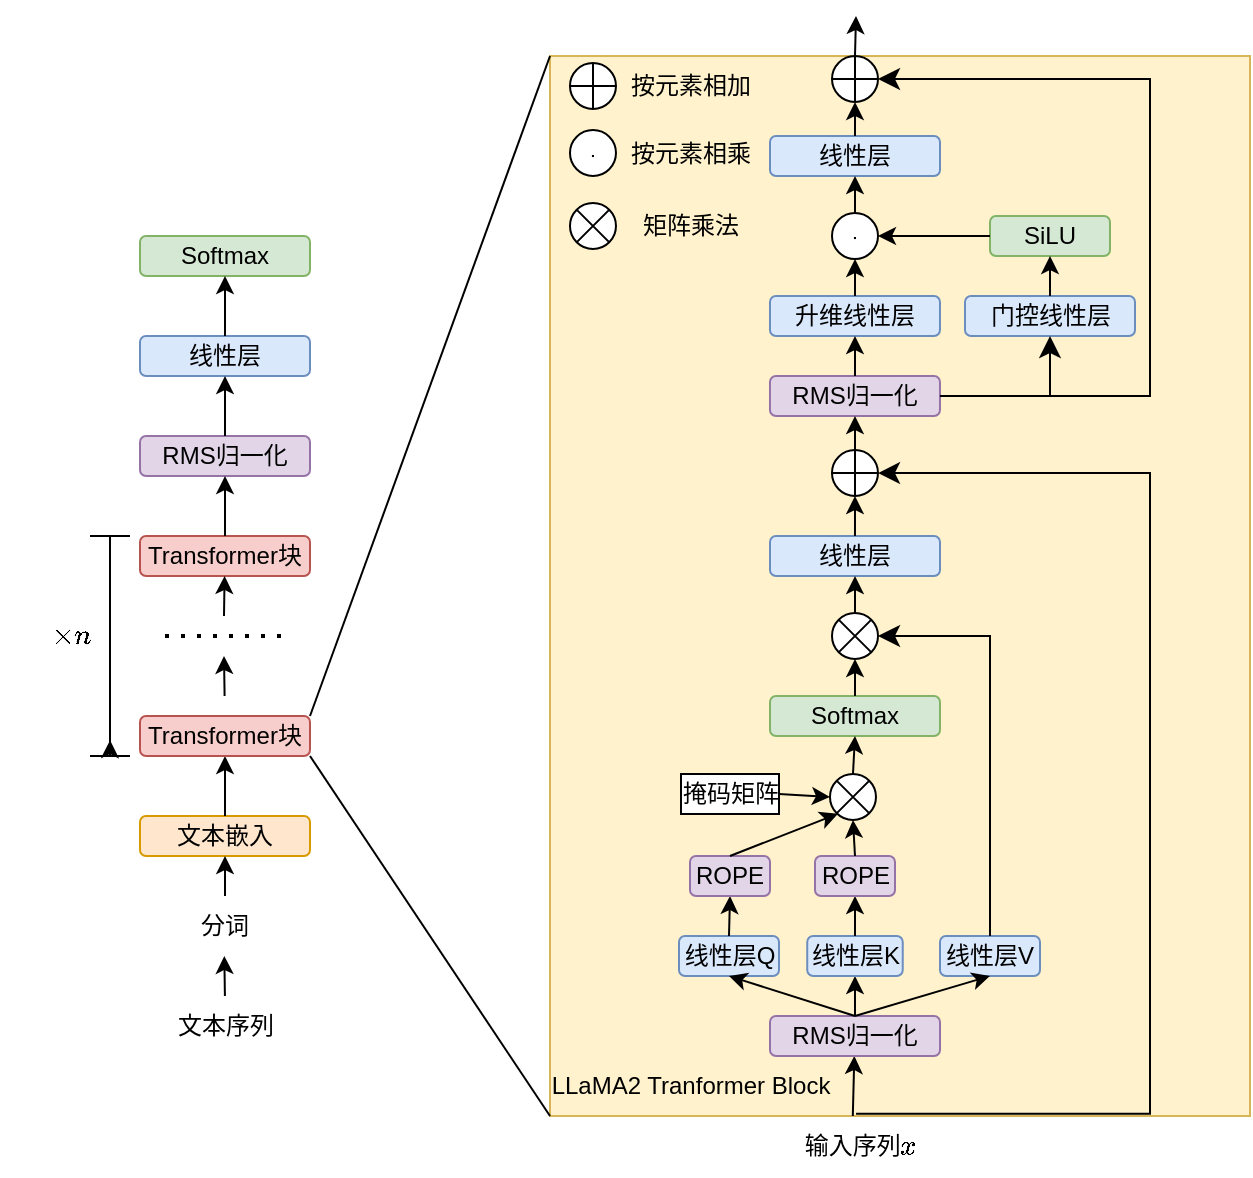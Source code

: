 <mxfile version="24.0.7" type="github">
  <diagram name="第 1 页" id="TnP6nja6smuP0p-oWf90">
    <mxGraphModel dx="1262" dy="714" grid="1" gridSize="10" guides="1" tooltips="1" connect="1" arrows="1" fold="1" page="1" pageScale="1" pageWidth="827" pageHeight="1169" math="1" shadow="0">
      <root>
        <mxCell id="0" />
        <mxCell id="1" parent="0" />
        <mxCell id="sZdEJVB9sNK9TB-2Sg2r-113" value="" style="rounded=0;whiteSpace=wrap;html=1;fillColor=#fff2cc;strokeColor=#d6b656;" vertex="1" parent="1">
          <mxGeometry x="350" y="230" width="350" height="530" as="geometry" />
        </mxCell>
        <mxCell id="sZdEJVB9sNK9TB-2Sg2r-1" value="文本嵌入" style="rounded=1;whiteSpace=wrap;html=1;fillColor=#ffe6cc;strokeColor=#d79b00;" vertex="1" parent="1">
          <mxGeometry x="145" y="610" width="85" height="20" as="geometry" />
        </mxCell>
        <mxCell id="sZdEJVB9sNK9TB-2Sg2r-3" value="文本序列" style="text;html=1;align=center;verticalAlign=middle;whiteSpace=wrap;rounded=0;" vertex="1" parent="1">
          <mxGeometry x="157.5" y="700" width="60" height="30" as="geometry" />
        </mxCell>
        <mxCell id="sZdEJVB9sNK9TB-2Sg2r-8" value="" style="edgeStyle=orthogonalEdgeStyle;rounded=0;orthogonalLoop=1;jettySize=auto;html=1;exitX=0.5;exitY=0;exitDx=0;exitDy=0;entryX=0.5;entryY=1;entryDx=0;entryDy=0;" edge="1" parent="1" source="sZdEJVB9sNK9TB-2Sg2r-1" target="sZdEJVB9sNK9TB-2Sg2r-7">
          <mxGeometry relative="1" as="geometry">
            <mxPoint x="370" y="615" as="sourcePoint" />
            <mxPoint x="370" y="530" as="targetPoint" />
          </mxGeometry>
        </mxCell>
        <mxCell id="sZdEJVB9sNK9TB-2Sg2r-5" value="分词" style="text;html=1;align=center;verticalAlign=middle;whiteSpace=wrap;rounded=0;" vertex="1" parent="1">
          <mxGeometry x="165" y="650" width="45" height="30" as="geometry" />
        </mxCell>
        <mxCell id="sZdEJVB9sNK9TB-2Sg2r-6" value="" style="endArrow=classic;html=1;rounded=0;exitX=0.5;exitY=0;exitDx=0;exitDy=0;entryX=0.5;entryY=1;entryDx=0;entryDy=0;" edge="1" parent="1" source="sZdEJVB9sNK9TB-2Sg2r-5" target="sZdEJVB9sNK9TB-2Sg2r-1">
          <mxGeometry width="50" height="50" relative="1" as="geometry">
            <mxPoint x="340" y="580" as="sourcePoint" />
            <mxPoint x="390" y="530" as="targetPoint" />
          </mxGeometry>
        </mxCell>
        <mxCell id="sZdEJVB9sNK9TB-2Sg2r-7" value="Transformer块" style="rounded=1;whiteSpace=wrap;html=1;fillColor=#f8cecc;strokeColor=#b85450;" vertex="1" parent="1">
          <mxGeometry x="145" y="560" width="85" height="20" as="geometry" />
        </mxCell>
        <mxCell id="sZdEJVB9sNK9TB-2Sg2r-9" value="Transformer块" style="rounded=1;whiteSpace=wrap;html=1;fillColor=#f8cecc;strokeColor=#b85450;" vertex="1" parent="1">
          <mxGeometry x="145" y="470" width="85" height="20" as="geometry" />
        </mxCell>
        <mxCell id="sZdEJVB9sNK9TB-2Sg2r-10" value="" style="edgeStyle=orthogonalEdgeStyle;rounded=0;orthogonalLoop=1;jettySize=auto;html=1;exitX=0.5;exitY=0;exitDx=0;exitDy=0;" edge="1" parent="1">
          <mxGeometry relative="1" as="geometry">
            <mxPoint x="187.3" y="550" as="sourcePoint" />
            <mxPoint x="187" y="530" as="targetPoint" />
          </mxGeometry>
        </mxCell>
        <mxCell id="sZdEJVB9sNK9TB-2Sg2r-11" value="" style="endArrow=none;dashed=1;html=1;dashPattern=1 3;strokeWidth=2;rounded=0;" edge="1" parent="1">
          <mxGeometry width="50" height="50" relative="1" as="geometry">
            <mxPoint x="157.5" y="520" as="sourcePoint" />
            <mxPoint x="217.5" y="520" as="targetPoint" />
          </mxGeometry>
        </mxCell>
        <mxCell id="sZdEJVB9sNK9TB-2Sg2r-12" value="" style="edgeStyle=orthogonalEdgeStyle;rounded=0;orthogonalLoop=1;jettySize=auto;html=1;entryX=0.5;entryY=1;entryDx=0;entryDy=0;" edge="1" parent="1">
          <mxGeometry relative="1" as="geometry">
            <mxPoint x="187" y="510" as="sourcePoint" />
            <mxPoint x="187.3" y="490" as="targetPoint" />
          </mxGeometry>
        </mxCell>
        <mxCell id="sZdEJVB9sNK9TB-2Sg2r-15" value="RMS归一化" style="rounded=1;whiteSpace=wrap;html=1;fillColor=#e1d5e7;strokeColor=#9673a6;" vertex="1" parent="1">
          <mxGeometry x="145" y="420" width="85" height="20" as="geometry" />
        </mxCell>
        <mxCell id="sZdEJVB9sNK9TB-2Sg2r-17" value="线性层" style="rounded=1;whiteSpace=wrap;html=1;fillColor=#dae8fc;strokeColor=#6c8ebf;" vertex="1" parent="1">
          <mxGeometry x="145" y="370" width="85" height="20" as="geometry" />
        </mxCell>
        <mxCell id="sZdEJVB9sNK9TB-2Sg2r-18" value="Softmax" style="rounded=1;whiteSpace=wrap;html=1;fillColor=#d5e8d4;strokeColor=#82b366;" vertex="1" parent="1">
          <mxGeometry x="145" y="320" width="85" height="20" as="geometry" />
        </mxCell>
        <mxCell id="sZdEJVB9sNK9TB-2Sg2r-19" value="" style="edgeStyle=orthogonalEdgeStyle;rounded=0;orthogonalLoop=1;jettySize=auto;html=1;exitX=0.5;exitY=0;exitDx=0;exitDy=0;entryX=0.5;entryY=1;entryDx=0;entryDy=0;" edge="1" parent="1" source="sZdEJVB9sNK9TB-2Sg2r-15" target="sZdEJVB9sNK9TB-2Sg2r-17">
          <mxGeometry relative="1" as="geometry">
            <mxPoint x="330" y="305" as="sourcePoint" />
            <mxPoint x="330.29" y="270" as="targetPoint" />
          </mxGeometry>
        </mxCell>
        <mxCell id="sZdEJVB9sNK9TB-2Sg2r-20" value="" style="edgeStyle=orthogonalEdgeStyle;rounded=0;orthogonalLoop=1;jettySize=auto;html=1;exitX=0.5;exitY=0;exitDx=0;exitDy=0;entryX=0.5;entryY=1;entryDx=0;entryDy=0;" edge="1" parent="1" source="sZdEJVB9sNK9TB-2Sg2r-17" target="sZdEJVB9sNK9TB-2Sg2r-18">
          <mxGeometry relative="1" as="geometry">
            <mxPoint x="205" y="330" as="sourcePoint" />
            <mxPoint x="205" y="305" as="targetPoint" />
          </mxGeometry>
        </mxCell>
        <mxCell id="sZdEJVB9sNK9TB-2Sg2r-21" value="" style="shape=crossbar;whiteSpace=wrap;html=1;rounded=1;direction=south;" vertex="1" parent="1">
          <mxGeometry x="120" y="470" width="20" height="110" as="geometry" />
        </mxCell>
        <mxCell id="sZdEJVB9sNK9TB-2Sg2r-28" value="" style="edgeStyle=orthogonalEdgeStyle;rounded=0;orthogonalLoop=1;jettySize=auto;html=1;exitX=0.5;exitY=0;exitDx=0;exitDy=0;entryX=0.5;entryY=1;entryDx=0;entryDy=0;" edge="1" parent="1" source="sZdEJVB9sNK9TB-2Sg2r-9" target="sZdEJVB9sNK9TB-2Sg2r-15">
          <mxGeometry relative="1" as="geometry">
            <mxPoint x="187.3" y="450" as="sourcePoint" />
            <mxPoint x="187.3" y="420" as="targetPoint" />
          </mxGeometry>
        </mxCell>
        <mxCell id="sZdEJVB9sNK9TB-2Sg2r-31" style="edgeStyle=orthogonalEdgeStyle;rounded=0;orthogonalLoop=1;jettySize=auto;html=1;exitX=1;exitY=0.5;exitDx=0;exitDy=0;exitPerimeter=0;entryX=0.928;entryY=0.498;entryDx=0;entryDy=0;entryPerimeter=0;" edge="1" parent="1" source="sZdEJVB9sNK9TB-2Sg2r-21" target="sZdEJVB9sNK9TB-2Sg2r-21">
          <mxGeometry relative="1" as="geometry" />
        </mxCell>
        <mxCell id="sZdEJVB9sNK9TB-2Sg2r-32" value="`\times n`" style="text;html=1;align=center;verticalAlign=middle;resizable=0;points=[];autosize=1;strokeColor=none;fillColor=none;" vertex="1" parent="1">
          <mxGeometry x="75" y="505" width="70" height="30" as="geometry" />
        </mxCell>
        <mxCell id="sZdEJVB9sNK9TB-2Sg2r-34" value="" style="endArrow=none;html=1;rounded=0;exitX=1;exitY=0;exitDx=0;exitDy=0;entryX=0;entryY=0;entryDx=0;entryDy=0;" edge="1" parent="1" source="sZdEJVB9sNK9TB-2Sg2r-7" target="sZdEJVB9sNK9TB-2Sg2r-113">
          <mxGeometry width="50" height="50" relative="1" as="geometry">
            <mxPoint x="430" y="560" as="sourcePoint" />
            <mxPoint x="320" y="210" as="targetPoint" />
          </mxGeometry>
        </mxCell>
        <mxCell id="sZdEJVB9sNK9TB-2Sg2r-35" value="" style="endArrow=none;html=1;rounded=0;exitX=1;exitY=1;exitDx=0;exitDy=0;entryX=0;entryY=1;entryDx=0;entryDy=0;" edge="1" parent="1" source="sZdEJVB9sNK9TB-2Sg2r-7" target="sZdEJVB9sNK9TB-2Sg2r-113">
          <mxGeometry width="50" height="50" relative="1" as="geometry">
            <mxPoint x="240" y="560" as="sourcePoint" />
            <mxPoint x="310" y="770" as="targetPoint" />
          </mxGeometry>
        </mxCell>
        <mxCell id="sZdEJVB9sNK9TB-2Sg2r-39" value="" style="endArrow=classic;html=1;rounded=0;exitX=0.46;exitY=0.001;exitDx=0;exitDy=0;exitPerimeter=0;" edge="1" parent="1" source="sZdEJVB9sNK9TB-2Sg2r-53">
          <mxGeometry width="50" height="50" relative="1" as="geometry">
            <mxPoint x="502" y="760" as="sourcePoint" />
            <mxPoint x="502.161" y="730" as="targetPoint" />
          </mxGeometry>
        </mxCell>
        <mxCell id="sZdEJVB9sNK9TB-2Sg2r-40" value="RMS归一化" style="rounded=1;whiteSpace=wrap;html=1;fillColor=#e1d5e7;strokeColor=#9673a6;" vertex="1" parent="1">
          <mxGeometry x="460" y="710" width="85" height="20" as="geometry" />
        </mxCell>
        <mxCell id="sZdEJVB9sNK9TB-2Sg2r-44" value="" style="edgeStyle=orthogonalEdgeStyle;rounded=0;orthogonalLoop=1;jettySize=auto;html=1;exitX=0.5;exitY=0;exitDx=0;exitDy=0;" edge="1" parent="1">
          <mxGeometry relative="1" as="geometry">
            <mxPoint x="187.46" y="700" as="sourcePoint" />
            <mxPoint x="187.16" y="680" as="targetPoint" />
          </mxGeometry>
        </mxCell>
        <mxCell id="sZdEJVB9sNK9TB-2Sg2r-45" value="" style="edgeStyle=orthogonalEdgeStyle;rounded=0;orthogonalLoop=1;jettySize=auto;html=1;exitX=0.5;exitY=0;exitDx=0;exitDy=0;entryX=0.5;entryY=1;entryDx=0;entryDy=0;" edge="1" parent="1" source="sZdEJVB9sNK9TB-2Sg2r-40" target="sZdEJVB9sNK9TB-2Sg2r-48">
          <mxGeometry relative="1" as="geometry">
            <mxPoint x="320.3" y="750" as="sourcePoint" />
            <mxPoint x="502.5" y="690" as="targetPoint" />
          </mxGeometry>
        </mxCell>
        <mxCell id="sZdEJVB9sNK9TB-2Sg2r-47" value="线性层Q" style="rounded=1;whiteSpace=wrap;html=1;fillColor=#dae8fc;strokeColor=#6c8ebf;" vertex="1" parent="1">
          <mxGeometry x="414.5" y="670" width="50" height="20" as="geometry" />
        </mxCell>
        <mxCell id="sZdEJVB9sNK9TB-2Sg2r-48" value="线性层K" style="rounded=1;whiteSpace=wrap;html=1;fillColor=#dae8fc;strokeColor=#6c8ebf;" vertex="1" parent="1">
          <mxGeometry x="478.62" y="670" width="47.75" height="20" as="geometry" />
        </mxCell>
        <mxCell id="sZdEJVB9sNK9TB-2Sg2r-49" value="线性层V" style="rounded=1;whiteSpace=wrap;html=1;fillColor=#dae8fc;strokeColor=#6c8ebf;" vertex="1" parent="1">
          <mxGeometry x="545" y="670" width="50" height="20" as="geometry" />
        </mxCell>
        <mxCell id="sZdEJVB9sNK9TB-2Sg2r-53" value="输入序列`x`" style="text;html=1;align=center;verticalAlign=middle;resizable=0;points=[];autosize=1;strokeColor=none;fillColor=none;" vertex="1" parent="1">
          <mxGeometry x="460" y="760" width="90" height="30" as="geometry" />
        </mxCell>
        <mxCell id="sZdEJVB9sNK9TB-2Sg2r-57" value="" style="endArrow=classic;html=1;rounded=0;entryX=0.5;entryY=1;entryDx=0;entryDy=0;exitX=0.5;exitY=0;exitDx=0;exitDy=0;" edge="1" parent="1" source="sZdEJVB9sNK9TB-2Sg2r-40" target="sZdEJVB9sNK9TB-2Sg2r-47">
          <mxGeometry width="50" height="50" relative="1" as="geometry">
            <mxPoint x="512.16" y="780" as="sourcePoint" />
            <mxPoint x="512.161" y="740" as="targetPoint" />
          </mxGeometry>
        </mxCell>
        <mxCell id="sZdEJVB9sNK9TB-2Sg2r-58" value="" style="endArrow=classic;html=1;rounded=0;entryX=0.5;entryY=1;entryDx=0;entryDy=0;exitX=0.5;exitY=0;exitDx=0;exitDy=0;" edge="1" parent="1" source="sZdEJVB9sNK9TB-2Sg2r-40" target="sZdEJVB9sNK9TB-2Sg2r-49">
          <mxGeometry width="50" height="50" relative="1" as="geometry">
            <mxPoint x="522.16" y="790" as="sourcePoint" />
            <mxPoint x="522.161" y="750" as="targetPoint" />
          </mxGeometry>
        </mxCell>
        <mxCell id="sZdEJVB9sNK9TB-2Sg2r-59" value="" style="endArrow=classic;html=1;rounded=0;exitX=0.5;exitY=0;exitDx=0;exitDy=0;entryX=0.5;entryY=1;entryDx=0;entryDy=0;" edge="1" parent="1" source="sZdEJVB9sNK9TB-2Sg2r-47" target="sZdEJVB9sNK9TB-2Sg2r-60">
          <mxGeometry width="50" height="50" relative="1" as="geometry">
            <mxPoint x="349" y="785" as="sourcePoint" />
            <mxPoint x="453" y="630" as="targetPoint" />
          </mxGeometry>
        </mxCell>
        <mxCell id="sZdEJVB9sNK9TB-2Sg2r-60" value="ROPE" style="rounded=1;whiteSpace=wrap;html=1;fillColor=#e1d5e7;strokeColor=#9673a6;" vertex="1" parent="1">
          <mxGeometry x="420" y="630" width="40" height="20" as="geometry" />
        </mxCell>
        <mxCell id="sZdEJVB9sNK9TB-2Sg2r-61" value="" style="endArrow=classic;html=1;rounded=0;exitX=0.5;exitY=0;exitDx=0;exitDy=0;entryX=0.5;entryY=1;entryDx=0;entryDy=0;" edge="1" parent="1" target="sZdEJVB9sNK9TB-2Sg2r-62" source="sZdEJVB9sNK9TB-2Sg2r-48">
          <mxGeometry width="50" height="50" relative="1" as="geometry">
            <mxPoint x="506.87" y="615" as="sourcePoint" />
            <mxPoint x="506.87" y="590" as="targetPoint" />
          </mxGeometry>
        </mxCell>
        <mxCell id="sZdEJVB9sNK9TB-2Sg2r-62" value="ROPE" style="rounded=1;whiteSpace=wrap;html=1;fillColor=#e1d5e7;strokeColor=#9673a6;" vertex="1" parent="1">
          <mxGeometry x="482.5" y="630" width="40" height="20" as="geometry" />
        </mxCell>
        <mxCell id="sZdEJVB9sNK9TB-2Sg2r-64" value="" style="endArrow=classic;html=1;rounded=0;exitX=0.5;exitY=0;exitDx=0;exitDy=0;entryX=0.174;entryY=0.864;entryDx=0;entryDy=0;entryPerimeter=0;" edge="1" parent="1" source="sZdEJVB9sNK9TB-2Sg2r-60" target="sZdEJVB9sNK9TB-2Sg2r-66">
          <mxGeometry width="50" height="50" relative="1" as="geometry">
            <mxPoint x="430" y="560" as="sourcePoint" />
            <mxPoint x="480" y="590" as="targetPoint" />
          </mxGeometry>
        </mxCell>
        <mxCell id="sZdEJVB9sNK9TB-2Sg2r-65" value="" style="endArrow=classic;html=1;rounded=0;exitX=0.5;exitY=0;exitDx=0;exitDy=0;entryX=0.5;entryY=1;entryDx=0;entryDy=0;entryPerimeter=0;" edge="1" parent="1" source="sZdEJVB9sNK9TB-2Sg2r-62" target="sZdEJVB9sNK9TB-2Sg2r-66">
          <mxGeometry width="50" height="50" relative="1" as="geometry">
            <mxPoint x="502.72" y="610" as="sourcePoint" />
            <mxPoint x="503" y="590" as="targetPoint" />
          </mxGeometry>
        </mxCell>
        <mxCell id="sZdEJVB9sNK9TB-2Sg2r-66" value="" style="verticalLabelPosition=bottom;shadow=0;dashed=0;align=center;html=1;verticalAlign=top;shape=mxgraph.electrical.abstract.multiplier;" vertex="1" parent="1">
          <mxGeometry x="489.99" y="589" width="23" height="23" as="geometry" />
        </mxCell>
        <mxCell id="sZdEJVB9sNK9TB-2Sg2r-70" value="&lt;span style=&quot;text-wrap: nowrap;&quot;&gt;掩码矩阵&lt;/span&gt;" style="rounded=0;whiteSpace=wrap;html=1;" vertex="1" parent="1">
          <mxGeometry x="415.5" y="589" width="49" height="20" as="geometry" />
        </mxCell>
        <mxCell id="sZdEJVB9sNK9TB-2Sg2r-71" value="" style="endArrow=classic;html=1;rounded=0;exitX=1;exitY=0.5;exitDx=0;exitDy=0;entryX=0;entryY=0.5;entryDx=0;entryDy=0;entryPerimeter=0;" edge="1" parent="1" source="sZdEJVB9sNK9TB-2Sg2r-70" target="sZdEJVB9sNK9TB-2Sg2r-66">
          <mxGeometry width="50" height="50" relative="1" as="geometry">
            <mxPoint x="450" y="630" as="sourcePoint" />
            <mxPoint x="506" y="603" as="targetPoint" />
          </mxGeometry>
        </mxCell>
        <mxCell id="sZdEJVB9sNK9TB-2Sg2r-73" value="Softmax" style="rounded=1;whiteSpace=wrap;html=1;fillColor=#d5e8d4;strokeColor=#82b366;" vertex="1" parent="1">
          <mxGeometry x="460" y="550" width="85" height="20" as="geometry" />
        </mxCell>
        <mxCell id="sZdEJVB9sNK9TB-2Sg2r-74" value="" style="endArrow=classic;html=1;rounded=0;exitX=0.5;exitY=0;exitDx=0;exitDy=0;entryX=0.5;entryY=1;entryDx=0;entryDy=0;exitPerimeter=0;" edge="1" parent="1" source="sZdEJVB9sNK9TB-2Sg2r-66" target="sZdEJVB9sNK9TB-2Sg2r-73">
          <mxGeometry width="50" height="50" relative="1" as="geometry">
            <mxPoint x="475" y="596" as="sourcePoint" />
            <mxPoint x="502" y="595" as="targetPoint" />
          </mxGeometry>
        </mxCell>
        <mxCell id="sZdEJVB9sNK9TB-2Sg2r-75" value="" style="edgeStyle=elbowEdgeStyle;elbow=vertical;endArrow=classic;html=1;curved=0;rounded=0;endSize=8;startSize=8;exitX=0.5;exitY=0;exitDx=0;exitDy=0;entryX=1;entryY=0.5;entryDx=0;entryDy=0;entryPerimeter=0;" edge="1" parent="1" source="sZdEJVB9sNK9TB-2Sg2r-49" target="sZdEJVB9sNK9TB-2Sg2r-77">
          <mxGeometry width="50" height="50" relative="1" as="geometry">
            <mxPoint x="430" y="560" as="sourcePoint" />
            <mxPoint x="565" y="460" as="targetPoint" />
            <Array as="points">
              <mxPoint x="570" y="520" />
            </Array>
          </mxGeometry>
        </mxCell>
        <mxCell id="sZdEJVB9sNK9TB-2Sg2r-76" value="" style="endArrow=classic;html=1;rounded=0;entryX=0.5;entryY=1;entryDx=0;entryDy=0;entryPerimeter=0;exitX=0.5;exitY=0;exitDx=0;exitDy=0;" edge="1" parent="1" target="sZdEJVB9sNK9TB-2Sg2r-77" source="sZdEJVB9sNK9TB-2Sg2r-73">
          <mxGeometry width="50" height="50" relative="1" as="geometry">
            <mxPoint x="502" y="530" as="sourcePoint" />
            <mxPoint x="503" y="486" as="targetPoint" />
          </mxGeometry>
        </mxCell>
        <mxCell id="sZdEJVB9sNK9TB-2Sg2r-77" value="" style="verticalLabelPosition=bottom;shadow=0;dashed=0;align=center;html=1;verticalAlign=top;shape=mxgraph.electrical.abstract.multiplier;" vertex="1" parent="1">
          <mxGeometry x="491" y="508.5" width="23" height="23" as="geometry" />
        </mxCell>
        <mxCell id="sZdEJVB9sNK9TB-2Sg2r-79" value="线性层" style="rounded=1;whiteSpace=wrap;html=1;fillColor=#dae8fc;strokeColor=#6c8ebf;" vertex="1" parent="1">
          <mxGeometry x="460" y="470" width="85" height="20" as="geometry" />
        </mxCell>
        <mxCell id="sZdEJVB9sNK9TB-2Sg2r-80" value="" style="endArrow=classic;html=1;rounded=0;entryX=0.5;entryY=1;entryDx=0;entryDy=0;exitX=0.5;exitY=0;exitDx=0;exitDy=0;exitPerimeter=0;" edge="1" parent="1" source="sZdEJVB9sNK9TB-2Sg2r-77" target="sZdEJVB9sNK9TB-2Sg2r-79">
          <mxGeometry width="50" height="50" relative="1" as="geometry">
            <mxPoint x="609.5" y="430" as="sourcePoint" />
            <mxPoint x="600.0" y="350" as="targetPoint" />
          </mxGeometry>
        </mxCell>
        <mxCell id="sZdEJVB9sNK9TB-2Sg2r-81" value="" style="verticalLabelPosition=bottom;verticalAlign=top;html=1;shape=mxgraph.flowchart.summing_function;" vertex="1" parent="1">
          <mxGeometry x="490.99" y="427.01" width="23" height="23" as="geometry" />
        </mxCell>
        <mxCell id="sZdEJVB9sNK9TB-2Sg2r-83" value="" style="endArrow=classic;html=1;rounded=0;entryX=0.5;entryY=1;entryDx=0;entryDy=0;exitX=0.5;exitY=0;exitDx=0;exitDy=0;entryPerimeter=0;" edge="1" parent="1" source="sZdEJVB9sNK9TB-2Sg2r-79" target="sZdEJVB9sNK9TB-2Sg2r-81">
          <mxGeometry width="50" height="50" relative="1" as="geometry">
            <mxPoint x="512" y="519" as="sourcePoint" />
            <mxPoint x="512" y="500" as="targetPoint" />
          </mxGeometry>
        </mxCell>
        <mxCell id="sZdEJVB9sNK9TB-2Sg2r-85" value="" style="edgeStyle=elbowEdgeStyle;elbow=horizontal;endArrow=classic;html=1;curved=0;rounded=0;endSize=8;startSize=8;entryX=1;entryY=0.5;entryDx=0;entryDy=0;entryPerimeter=0;exitX=0.478;exitY=-0.036;exitDx=0;exitDy=0;exitPerimeter=0;" edge="1" parent="1" source="sZdEJVB9sNK9TB-2Sg2r-53" target="sZdEJVB9sNK9TB-2Sg2r-81">
          <mxGeometry width="50" height="50" relative="1" as="geometry">
            <mxPoint x="513" y="758.5" as="sourcePoint" />
            <mxPoint x="525.99" y="440" as="targetPoint" />
            <Array as="points">
              <mxPoint x="650" y="610" />
            </Array>
          </mxGeometry>
        </mxCell>
        <mxCell id="sZdEJVB9sNK9TB-2Sg2r-89" value="RMS归一化" style="rounded=1;whiteSpace=wrap;html=1;fillColor=#e1d5e7;strokeColor=#9673a6;" vertex="1" parent="1">
          <mxGeometry x="459.99" y="390" width="85" height="20" as="geometry" />
        </mxCell>
        <mxCell id="sZdEJVB9sNK9TB-2Sg2r-90" value="" style="endArrow=classic;html=1;rounded=0;entryX=0.5;entryY=1;entryDx=0;entryDy=0;exitX=0.5;exitY=0;exitDx=0;exitDy=0;exitPerimeter=0;" edge="1" parent="1" source="sZdEJVB9sNK9TB-2Sg2r-81" target="sZdEJVB9sNK9TB-2Sg2r-89">
          <mxGeometry width="50" height="50" relative="1" as="geometry">
            <mxPoint x="512" y="480" as="sourcePoint" />
            <mxPoint x="512" y="463" as="targetPoint" />
          </mxGeometry>
        </mxCell>
        <mxCell id="sZdEJVB9sNK9TB-2Sg2r-94" value="升维线性层" style="rounded=1;whiteSpace=wrap;html=1;fillColor=#dae8fc;strokeColor=#6c8ebf;" vertex="1" parent="1">
          <mxGeometry x="459.99" y="350" width="85" height="20" as="geometry" />
        </mxCell>
        <mxCell id="sZdEJVB9sNK9TB-2Sg2r-95" value="门控线性层" style="rounded=1;whiteSpace=wrap;html=1;fillColor=#dae8fc;strokeColor=#6c8ebf;" vertex="1" parent="1">
          <mxGeometry x="557.5" y="350" width="85" height="20" as="geometry" />
        </mxCell>
        <mxCell id="sZdEJVB9sNK9TB-2Sg2r-96" value="SiLU" style="rounded=1;whiteSpace=wrap;html=1;fillColor=#d5e8d4;strokeColor=#82b366;" vertex="1" parent="1">
          <mxGeometry x="570" y="310" width="60" height="20" as="geometry" />
        </mxCell>
        <mxCell id="sZdEJVB9sNK9TB-2Sg2r-97" value="" style="endArrow=classic;html=1;rounded=0;exitX=0.5;exitY=0;exitDx=0;exitDy=0;entryX=0.5;entryY=1;entryDx=0;entryDy=0;" edge="1" parent="1" source="sZdEJVB9sNK9TB-2Sg2r-89" target="sZdEJVB9sNK9TB-2Sg2r-94">
          <mxGeometry width="50" height="50" relative="1" as="geometry">
            <mxPoint x="512" y="598" as="sourcePoint" />
            <mxPoint x="512" y="580" as="targetPoint" />
          </mxGeometry>
        </mxCell>
        <mxCell id="sZdEJVB9sNK9TB-2Sg2r-100" value="" style="edgeStyle=elbowEdgeStyle;elbow=vertical;endArrow=classic;html=1;curved=0;rounded=0;endSize=8;startSize=8;entryX=0.5;entryY=1;entryDx=0;entryDy=0;exitX=1;exitY=0.5;exitDx=0;exitDy=0;" edge="1" parent="1" source="sZdEJVB9sNK9TB-2Sg2r-89" target="sZdEJVB9sNK9TB-2Sg2r-95">
          <mxGeometry width="50" height="50" relative="1" as="geometry">
            <mxPoint x="600" y="450" as="sourcePoint" />
            <mxPoint x="650" y="400" as="targetPoint" />
            <Array as="points">
              <mxPoint x="610" y="400" />
            </Array>
          </mxGeometry>
        </mxCell>
        <mxCell id="sZdEJVB9sNK9TB-2Sg2r-101" value="" style="endArrow=classic;html=1;rounded=0;entryX=0.5;entryY=1;entryDx=0;entryDy=0;exitX=0.5;exitY=0;exitDx=0;exitDy=0;" edge="1" parent="1" source="sZdEJVB9sNK9TB-2Sg2r-95" target="sZdEJVB9sNK9TB-2Sg2r-96">
          <mxGeometry width="50" height="50" relative="1" as="geometry">
            <mxPoint x="512" y="440" as="sourcePoint" />
            <mxPoint x="512" y="420" as="targetPoint" />
          </mxGeometry>
        </mxCell>
        <mxCell id="sZdEJVB9sNK9TB-2Sg2r-102" value="`\dot`" style="ellipse;whiteSpace=wrap;html=1;aspect=fixed;" vertex="1" parent="1">
          <mxGeometry x="491" y="308.5" width="23" height="23" as="geometry" />
        </mxCell>
        <mxCell id="sZdEJVB9sNK9TB-2Sg2r-103" value="" style="endArrow=classic;html=1;rounded=0;entryX=1;entryY=0.5;entryDx=0;entryDy=0;exitX=0;exitY=0.5;exitDx=0;exitDy=0;" edge="1" parent="1" source="sZdEJVB9sNK9TB-2Sg2r-96" target="sZdEJVB9sNK9TB-2Sg2r-102">
          <mxGeometry width="50" height="50" relative="1" as="geometry">
            <mxPoint x="622" y="360" as="sourcePoint" />
            <mxPoint x="622" y="340" as="targetPoint" />
          </mxGeometry>
        </mxCell>
        <mxCell id="sZdEJVB9sNK9TB-2Sg2r-104" value="" style="endArrow=classic;html=1;rounded=0;exitX=0.5;exitY=0;exitDx=0;exitDy=0;entryX=0.5;entryY=1;entryDx=0;entryDy=0;" edge="1" parent="1" source="sZdEJVB9sNK9TB-2Sg2r-94" target="sZdEJVB9sNK9TB-2Sg2r-102">
          <mxGeometry width="50" height="50" relative="1" as="geometry">
            <mxPoint x="512" y="400" as="sourcePoint" />
            <mxPoint x="512" y="380" as="targetPoint" />
          </mxGeometry>
        </mxCell>
        <mxCell id="sZdEJVB9sNK9TB-2Sg2r-105" value="线性层" style="rounded=1;whiteSpace=wrap;html=1;fillColor=#dae8fc;strokeColor=#6c8ebf;" vertex="1" parent="1">
          <mxGeometry x="460" y="270" width="85" height="20" as="geometry" />
        </mxCell>
        <mxCell id="sZdEJVB9sNK9TB-2Sg2r-106" value="" style="endArrow=classic;html=1;rounded=0;exitX=0.5;exitY=0;exitDx=0;exitDy=0;entryX=0.5;entryY=1;entryDx=0;entryDy=0;" edge="1" parent="1" source="sZdEJVB9sNK9TB-2Sg2r-102" target="sZdEJVB9sNK9TB-2Sg2r-105">
          <mxGeometry width="50" height="50" relative="1" as="geometry">
            <mxPoint x="512" y="360" as="sourcePoint" />
            <mxPoint x="513" y="341" as="targetPoint" />
          </mxGeometry>
        </mxCell>
        <mxCell id="sZdEJVB9sNK9TB-2Sg2r-107" value="" style="verticalLabelPosition=bottom;verticalAlign=top;html=1;shape=mxgraph.flowchart.summing_function;" vertex="1" parent="1">
          <mxGeometry x="491" y="230" width="23" height="23" as="geometry" />
        </mxCell>
        <mxCell id="sZdEJVB9sNK9TB-2Sg2r-108" value="" style="edgeStyle=elbowEdgeStyle;elbow=horizontal;endArrow=classic;html=1;curved=0;rounded=0;endSize=8;startSize=8;entryX=1;entryY=0.5;entryDx=0;entryDy=0;entryPerimeter=0;exitX=1;exitY=0.5;exitDx=0;exitDy=0;" edge="1" parent="1" source="sZdEJVB9sNK9TB-2Sg2r-89" target="sZdEJVB9sNK9TB-2Sg2r-107">
          <mxGeometry width="50" height="50" relative="1" as="geometry">
            <mxPoint x="720" y="440" as="sourcePoint" />
            <mxPoint x="524" y="449" as="targetPoint" />
            <Array as="points">
              <mxPoint x="650" y="320" />
            </Array>
          </mxGeometry>
        </mxCell>
        <mxCell id="sZdEJVB9sNK9TB-2Sg2r-109" value="" style="endArrow=classic;html=1;rounded=0;exitX=0.5;exitY=0;exitDx=0;exitDy=0;entryX=0.5;entryY=1;entryDx=0;entryDy=0;entryPerimeter=0;" edge="1" parent="1" source="sZdEJVB9sNK9TB-2Sg2r-105" target="sZdEJVB9sNK9TB-2Sg2r-107">
          <mxGeometry width="50" height="50" relative="1" as="geometry">
            <mxPoint x="513" y="318" as="sourcePoint" />
            <mxPoint x="512" y="300" as="targetPoint" />
          </mxGeometry>
        </mxCell>
        <mxCell id="sZdEJVB9sNK9TB-2Sg2r-111" value="" style="endArrow=classic;html=1;rounded=0;exitX=0.5;exitY=0;exitDx=0;exitDy=0;exitPerimeter=0;" edge="1" parent="1" source="sZdEJVB9sNK9TB-2Sg2r-107">
          <mxGeometry width="50" height="50" relative="1" as="geometry">
            <mxPoint x="332" y="210" as="sourcePoint" />
            <mxPoint x="503" y="210" as="targetPoint" />
          </mxGeometry>
        </mxCell>
        <mxCell id="sZdEJVB9sNK9TB-2Sg2r-116" value="LLaMA2 Tranformer Block" style="text;html=1;align=center;verticalAlign=middle;resizable=0;points=[];autosize=1;strokeColor=none;fillColor=none;" vertex="1" parent="1">
          <mxGeometry x="339.99" y="730" width="160" height="30" as="geometry" />
        </mxCell>
        <mxCell id="sZdEJVB9sNK9TB-2Sg2r-117" value="" style="verticalLabelPosition=bottom;verticalAlign=top;html=1;shape=mxgraph.flowchart.summing_function;" vertex="1" parent="1">
          <mxGeometry x="359.99" y="233.5" width="23" height="23" as="geometry" />
        </mxCell>
        <mxCell id="sZdEJVB9sNK9TB-2Sg2r-120" value="按元素相加" style="text;html=1;align=center;verticalAlign=middle;resizable=0;points=[];autosize=1;strokeColor=none;fillColor=none;" vertex="1" parent="1">
          <mxGeometry x="379.99" y="230" width="80" height="30" as="geometry" />
        </mxCell>
        <mxCell id="sZdEJVB9sNK9TB-2Sg2r-122" value="按元素相乘" style="text;html=1;align=center;verticalAlign=middle;resizable=0;points=[];autosize=1;strokeColor=none;fillColor=none;" vertex="1" parent="1">
          <mxGeometry x="379.99" y="263.5" width="80" height="30" as="geometry" />
        </mxCell>
        <mxCell id="sZdEJVB9sNK9TB-2Sg2r-123" value="`\dot`" style="ellipse;whiteSpace=wrap;html=1;aspect=fixed;" vertex="1" parent="1">
          <mxGeometry x="359.99" y="267" width="23" height="23" as="geometry" />
        </mxCell>
        <mxCell id="sZdEJVB9sNK9TB-2Sg2r-124" value="" style="verticalLabelPosition=bottom;shadow=0;dashed=0;align=center;html=1;verticalAlign=top;shape=mxgraph.electrical.abstract.multiplier;" vertex="1" parent="1">
          <mxGeometry x="359.99" y="303.5" width="23" height="23" as="geometry" />
        </mxCell>
        <mxCell id="sZdEJVB9sNK9TB-2Sg2r-125" value="矩阵乘法" style="text;html=1;align=center;verticalAlign=middle;resizable=0;points=[];autosize=1;strokeColor=none;fillColor=none;" vertex="1" parent="1">
          <mxGeometry x="384.99" y="300" width="70" height="30" as="geometry" />
        </mxCell>
      </root>
    </mxGraphModel>
  </diagram>
</mxfile>
